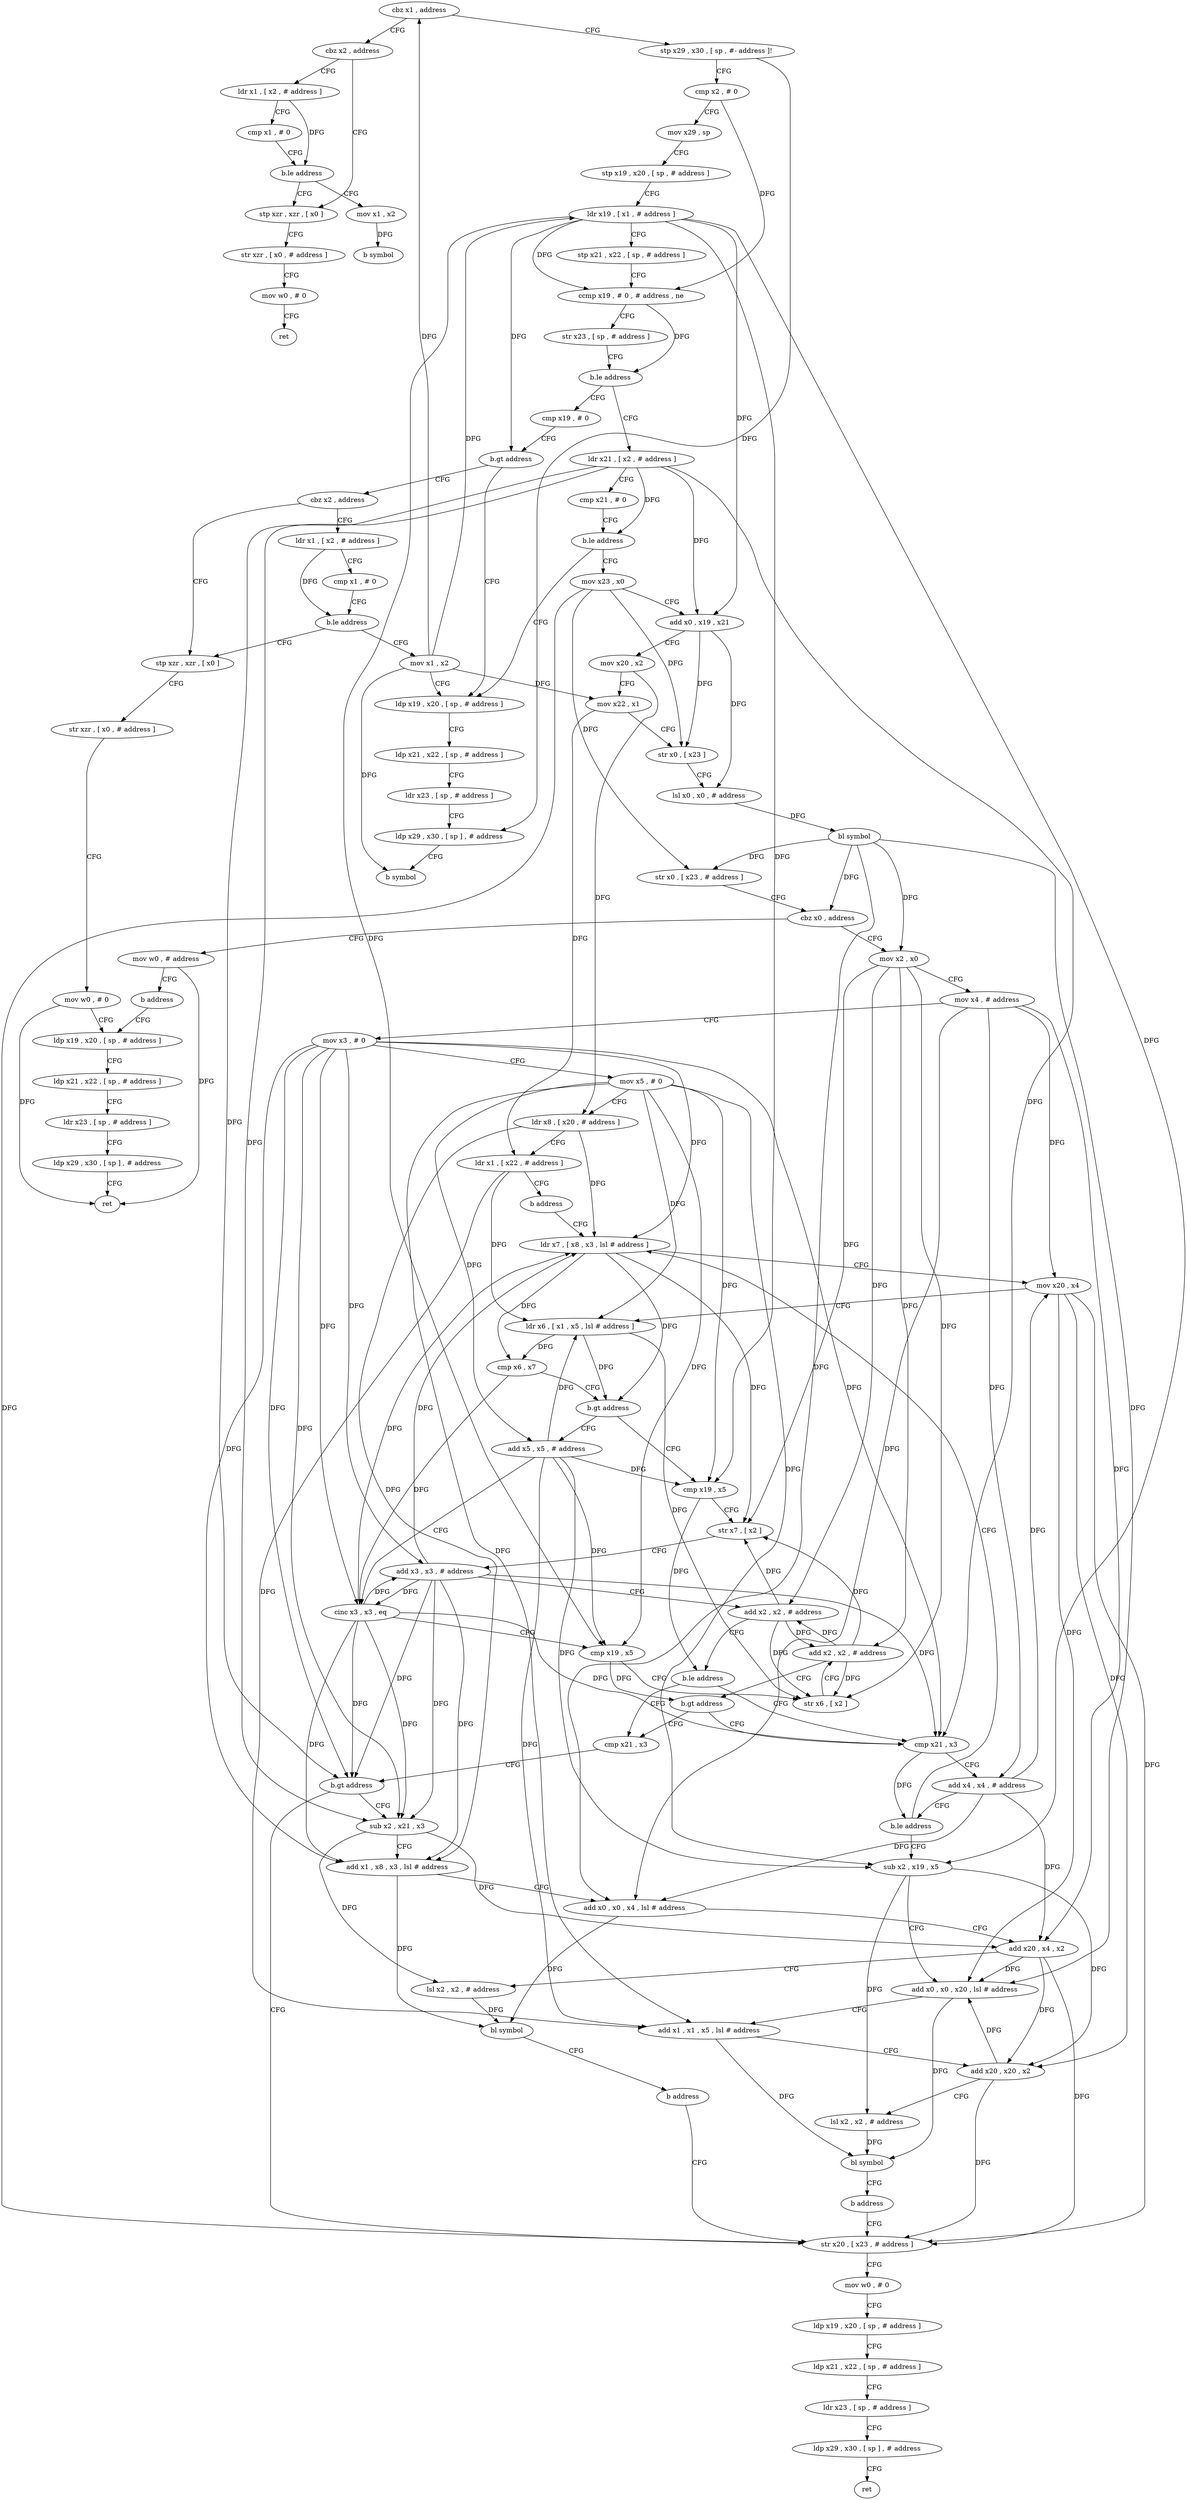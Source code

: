 digraph "func" {
"4328312" [label = "cbz x1 , address" ]
"4328656" [label = "cbz x2 , address" ]
"4328316" [label = "stp x29 , x30 , [ sp , #- address ]!" ]
"4328712" [label = "stp xzr , xzr , [ x0 ]" ]
"4328660" [label = "ldr x1 , [ x2 , # address ]" ]
"4328320" [label = "cmp x2 , # 0" ]
"4328324" [label = "mov x29 , sp" ]
"4328328" [label = "stp x19 , x20 , [ sp , # address ]" ]
"4328332" [label = "ldr x19 , [ x1 , # address ]" ]
"4328336" [label = "stp x21 , x22 , [ sp , # address ]" ]
"4328340" [label = "ccmp x19 , # 0 , # address , ne" ]
"4328344" [label = "str x23 , [ sp , # address ]" ]
"4328348" [label = "b.le address" ]
"4328544" [label = "cmp x19 , # 0" ]
"4328352" [label = "ldr x21 , [ x2 , # address ]" ]
"4328716" [label = "str xzr , [ x0 , # address ]" ]
"4328720" [label = "mov w0 , # 0" ]
"4328724" [label = "ret" ]
"4328664" [label = "cmp x1 , # 0" ]
"4328668" [label = "b.le address" ]
"4328672" [label = "mov x1 , x2" ]
"4328548" [label = "b.gt address" ]
"4328572" [label = "ldp x19 , x20 , [ sp , # address ]" ]
"4328552" [label = "cbz x2 , address" ]
"4328356" [label = "cmp x21 , # 0" ]
"4328360" [label = "b.le address" ]
"4328364" [label = "mov x23 , x0" ]
"4328676" [label = "b symbol" ]
"4328576" [label = "ldp x21 , x22 , [ sp , # address ]" ]
"4328580" [label = "ldr x23 , [ sp , # address ]" ]
"4328584" [label = "ldp x29 , x30 , [ sp ] , # address" ]
"4328588" [label = "b symbol" ]
"4328592" [label = "stp xzr , xzr , [ x0 ]" ]
"4328556" [label = "ldr x1 , [ x2 , # address ]" ]
"4328368" [label = "add x0 , x19 , x21" ]
"4328372" [label = "mov x20 , x2" ]
"4328376" [label = "mov x22 , x1" ]
"4328380" [label = "str x0 , [ x23 ]" ]
"4328384" [label = "lsl x0 , x0 , # address" ]
"4328388" [label = "bl symbol" ]
"4328392" [label = "str x0 , [ x23 , # address ]" ]
"4328396" [label = "cbz x0 , address" ]
"4328728" [label = "mov w0 , # address" ]
"4328400" [label = "mov x2 , x0" ]
"4328596" [label = "str xzr , [ x0 , # address ]" ]
"4328600" [label = "mov w0 , # 0" ]
"4328604" [label = "ldp x19 , x20 , [ sp , # address ]" ]
"4328560" [label = "cmp x1 , # 0" ]
"4328564" [label = "b.le address" ]
"4328568" [label = "mov x1 , x2" ]
"4328732" [label = "b address" ]
"4328404" [label = "mov x4 , # address" ]
"4328408" [label = "mov x3 , # 0" ]
"4328412" [label = "mov x5 , # 0" ]
"4328416" [label = "ldr x8 , [ x20 , # address ]" ]
"4328420" [label = "ldr x1 , [ x22 , # address ]" ]
"4328424" [label = "b address" ]
"4328464" [label = "ldr x7 , [ x8 , x3 , lsl # address ]" ]
"4328608" [label = "ldp x21 , x22 , [ sp , # address ]" ]
"4328612" [label = "ldr x23 , [ sp , # address ]" ]
"4328616" [label = "ldp x29 , x30 , [ sp ] , # address" ]
"4328620" [label = "ret" ]
"4328468" [label = "mov x20 , x4" ]
"4328472" [label = "ldr x6 , [ x1 , x5 , lsl # address ]" ]
"4328476" [label = "cmp x6 , x7" ]
"4328480" [label = "b.gt address" ]
"4328432" [label = "cmp x19 , x5" ]
"4328484" [label = "add x5 , x5 , # address" ]
"4328436" [label = "str x7 , [ x2 ]" ]
"4328440" [label = "add x3 , x3 , # address" ]
"4328444" [label = "add x2 , x2 , # address" ]
"4328448" [label = "b.le address" ]
"4328508" [label = "cmp x21 , x3" ]
"4328452" [label = "cmp x21 , x3" ]
"4328488" [label = "cinc x3 , x3 , eq" ]
"4328492" [label = "cmp x19 , x5" ]
"4328496" [label = "str x6 , [ x2 ]" ]
"4328500" [label = "add x2 , x2 , # address" ]
"4328504" [label = "b.gt address" ]
"4328512" [label = "b.gt address" ]
"4328680" [label = "sub x2 , x21 , x3" ]
"4328516" [label = "str x20 , [ x23 , # address ]" ]
"4328456" [label = "add x4 , x4 , # address" ]
"4328460" [label = "b.le address" ]
"4328624" [label = "sub x2 , x19 , x5" ]
"4328684" [label = "add x1 , x8 , x3 , lsl # address" ]
"4328688" [label = "add x0 , x0 , x4 , lsl # address" ]
"4328692" [label = "add x20 , x4 , x2" ]
"4328696" [label = "lsl x2 , x2 , # address" ]
"4328700" [label = "bl symbol" ]
"4328704" [label = "b address" ]
"4328520" [label = "mov w0 , # 0" ]
"4328524" [label = "ldp x19 , x20 , [ sp , # address ]" ]
"4328528" [label = "ldp x21 , x22 , [ sp , # address ]" ]
"4328532" [label = "ldr x23 , [ sp , # address ]" ]
"4328536" [label = "ldp x29 , x30 , [ sp ] , # address" ]
"4328540" [label = "ret" ]
"4328628" [label = "add x0 , x0 , x20 , lsl # address" ]
"4328632" [label = "add x1 , x1 , x5 , lsl # address" ]
"4328636" [label = "add x20 , x20 , x2" ]
"4328640" [label = "lsl x2 , x2 , # address" ]
"4328644" [label = "bl symbol" ]
"4328648" [label = "b address" ]
"4328312" -> "4328656" [ label = "CFG" ]
"4328312" -> "4328316" [ label = "CFG" ]
"4328656" -> "4328712" [ label = "CFG" ]
"4328656" -> "4328660" [ label = "CFG" ]
"4328316" -> "4328320" [ label = "CFG" ]
"4328316" -> "4328584" [ label = "DFG" ]
"4328712" -> "4328716" [ label = "CFG" ]
"4328660" -> "4328664" [ label = "CFG" ]
"4328660" -> "4328668" [ label = "DFG" ]
"4328320" -> "4328324" [ label = "CFG" ]
"4328320" -> "4328340" [ label = "DFG" ]
"4328324" -> "4328328" [ label = "CFG" ]
"4328328" -> "4328332" [ label = "CFG" ]
"4328332" -> "4328336" [ label = "CFG" ]
"4328332" -> "4328340" [ label = "DFG" ]
"4328332" -> "4328548" [ label = "DFG" ]
"4328332" -> "4328368" [ label = "DFG" ]
"4328332" -> "4328432" [ label = "DFG" ]
"4328332" -> "4328624" [ label = "DFG" ]
"4328332" -> "4328492" [ label = "DFG" ]
"4328336" -> "4328340" [ label = "CFG" ]
"4328340" -> "4328344" [ label = "CFG" ]
"4328340" -> "4328348" [ label = "DFG" ]
"4328344" -> "4328348" [ label = "CFG" ]
"4328348" -> "4328544" [ label = "CFG" ]
"4328348" -> "4328352" [ label = "CFG" ]
"4328544" -> "4328548" [ label = "CFG" ]
"4328352" -> "4328356" [ label = "CFG" ]
"4328352" -> "4328360" [ label = "DFG" ]
"4328352" -> "4328368" [ label = "DFG" ]
"4328352" -> "4328512" [ label = "DFG" ]
"4328352" -> "4328452" [ label = "DFG" ]
"4328352" -> "4328680" [ label = "DFG" ]
"4328716" -> "4328720" [ label = "CFG" ]
"4328720" -> "4328724" [ label = "CFG" ]
"4328664" -> "4328668" [ label = "CFG" ]
"4328668" -> "4328712" [ label = "CFG" ]
"4328668" -> "4328672" [ label = "CFG" ]
"4328672" -> "4328676" [ label = "DFG" ]
"4328548" -> "4328572" [ label = "CFG" ]
"4328548" -> "4328552" [ label = "CFG" ]
"4328572" -> "4328576" [ label = "CFG" ]
"4328552" -> "4328592" [ label = "CFG" ]
"4328552" -> "4328556" [ label = "CFG" ]
"4328356" -> "4328360" [ label = "CFG" ]
"4328360" -> "4328572" [ label = "CFG" ]
"4328360" -> "4328364" [ label = "CFG" ]
"4328364" -> "4328368" [ label = "CFG" ]
"4328364" -> "4328380" [ label = "DFG" ]
"4328364" -> "4328392" [ label = "DFG" ]
"4328364" -> "4328516" [ label = "DFG" ]
"4328576" -> "4328580" [ label = "CFG" ]
"4328580" -> "4328584" [ label = "CFG" ]
"4328584" -> "4328588" [ label = "CFG" ]
"4328592" -> "4328596" [ label = "CFG" ]
"4328556" -> "4328560" [ label = "CFG" ]
"4328556" -> "4328564" [ label = "DFG" ]
"4328368" -> "4328372" [ label = "CFG" ]
"4328368" -> "4328380" [ label = "DFG" ]
"4328368" -> "4328384" [ label = "DFG" ]
"4328372" -> "4328376" [ label = "CFG" ]
"4328372" -> "4328416" [ label = "DFG" ]
"4328376" -> "4328380" [ label = "CFG" ]
"4328376" -> "4328420" [ label = "DFG" ]
"4328380" -> "4328384" [ label = "CFG" ]
"4328384" -> "4328388" [ label = "DFG" ]
"4328388" -> "4328392" [ label = "DFG" ]
"4328388" -> "4328396" [ label = "DFG" ]
"4328388" -> "4328400" [ label = "DFG" ]
"4328388" -> "4328688" [ label = "DFG" ]
"4328388" -> "4328628" [ label = "DFG" ]
"4328392" -> "4328396" [ label = "CFG" ]
"4328396" -> "4328728" [ label = "CFG" ]
"4328396" -> "4328400" [ label = "CFG" ]
"4328728" -> "4328732" [ label = "CFG" ]
"4328728" -> "4328620" [ label = "DFG" ]
"4328400" -> "4328404" [ label = "CFG" ]
"4328400" -> "4328436" [ label = "DFG" ]
"4328400" -> "4328444" [ label = "DFG" ]
"4328400" -> "4328496" [ label = "DFG" ]
"4328400" -> "4328500" [ label = "DFG" ]
"4328596" -> "4328600" [ label = "CFG" ]
"4328600" -> "4328604" [ label = "CFG" ]
"4328600" -> "4328620" [ label = "DFG" ]
"4328604" -> "4328608" [ label = "CFG" ]
"4328560" -> "4328564" [ label = "CFG" ]
"4328564" -> "4328592" [ label = "CFG" ]
"4328564" -> "4328568" [ label = "CFG" ]
"4328568" -> "4328572" [ label = "CFG" ]
"4328568" -> "4328312" [ label = "DFG" ]
"4328568" -> "4328332" [ label = "DFG" ]
"4328568" -> "4328588" [ label = "DFG" ]
"4328568" -> "4328376" [ label = "DFG" ]
"4328732" -> "4328604" [ label = "CFG" ]
"4328404" -> "4328408" [ label = "CFG" ]
"4328404" -> "4328468" [ label = "DFG" ]
"4328404" -> "4328456" [ label = "DFG" ]
"4328404" -> "4328688" [ label = "DFG" ]
"4328404" -> "4328692" [ label = "DFG" ]
"4328408" -> "4328412" [ label = "CFG" ]
"4328408" -> "4328464" [ label = "DFG" ]
"4328408" -> "4328440" [ label = "DFG" ]
"4328408" -> "4328512" [ label = "DFG" ]
"4328408" -> "4328452" [ label = "DFG" ]
"4328408" -> "4328488" [ label = "DFG" ]
"4328408" -> "4328680" [ label = "DFG" ]
"4328408" -> "4328684" [ label = "DFG" ]
"4328412" -> "4328416" [ label = "CFG" ]
"4328412" -> "4328472" [ label = "DFG" ]
"4328412" -> "4328432" [ label = "DFG" ]
"4328412" -> "4328484" [ label = "DFG" ]
"4328412" -> "4328624" [ label = "DFG" ]
"4328412" -> "4328632" [ label = "DFG" ]
"4328412" -> "4328492" [ label = "DFG" ]
"4328416" -> "4328420" [ label = "CFG" ]
"4328416" -> "4328464" [ label = "DFG" ]
"4328416" -> "4328684" [ label = "DFG" ]
"4328420" -> "4328424" [ label = "CFG" ]
"4328420" -> "4328472" [ label = "DFG" ]
"4328420" -> "4328632" [ label = "DFG" ]
"4328424" -> "4328464" [ label = "CFG" ]
"4328464" -> "4328468" [ label = "CFG" ]
"4328464" -> "4328476" [ label = "DFG" ]
"4328464" -> "4328480" [ label = "DFG" ]
"4328464" -> "4328436" [ label = "DFG" ]
"4328608" -> "4328612" [ label = "CFG" ]
"4328612" -> "4328616" [ label = "CFG" ]
"4328616" -> "4328620" [ label = "CFG" ]
"4328468" -> "4328472" [ label = "CFG" ]
"4328468" -> "4328516" [ label = "DFG" ]
"4328468" -> "4328628" [ label = "DFG" ]
"4328468" -> "4328636" [ label = "DFG" ]
"4328472" -> "4328476" [ label = "DFG" ]
"4328472" -> "4328480" [ label = "DFG" ]
"4328472" -> "4328496" [ label = "DFG" ]
"4328476" -> "4328480" [ label = "CFG" ]
"4328476" -> "4328488" [ label = "DFG" ]
"4328480" -> "4328432" [ label = "CFG" ]
"4328480" -> "4328484" [ label = "CFG" ]
"4328432" -> "4328436" [ label = "CFG" ]
"4328432" -> "4328448" [ label = "DFG" ]
"4328484" -> "4328488" [ label = "CFG" ]
"4328484" -> "4328472" [ label = "DFG" ]
"4328484" -> "4328432" [ label = "DFG" ]
"4328484" -> "4328624" [ label = "DFG" ]
"4328484" -> "4328632" [ label = "DFG" ]
"4328484" -> "4328492" [ label = "DFG" ]
"4328436" -> "4328440" [ label = "CFG" ]
"4328440" -> "4328444" [ label = "CFG" ]
"4328440" -> "4328464" [ label = "DFG" ]
"4328440" -> "4328512" [ label = "DFG" ]
"4328440" -> "4328452" [ label = "DFG" ]
"4328440" -> "4328488" [ label = "DFG" ]
"4328440" -> "4328680" [ label = "DFG" ]
"4328440" -> "4328684" [ label = "DFG" ]
"4328444" -> "4328448" [ label = "CFG" ]
"4328444" -> "4328436" [ label = "DFG" ]
"4328444" -> "4328496" [ label = "DFG" ]
"4328444" -> "4328500" [ label = "DFG" ]
"4328448" -> "4328508" [ label = "CFG" ]
"4328448" -> "4328452" [ label = "CFG" ]
"4328508" -> "4328512" [ label = "CFG" ]
"4328452" -> "4328456" [ label = "CFG" ]
"4328452" -> "4328460" [ label = "DFG" ]
"4328488" -> "4328492" [ label = "CFG" ]
"4328488" -> "4328464" [ label = "DFG" ]
"4328488" -> "4328440" [ label = "DFG" ]
"4328488" -> "4328512" [ label = "DFG" ]
"4328488" -> "4328452" [ label = "DFG" ]
"4328488" -> "4328680" [ label = "DFG" ]
"4328488" -> "4328684" [ label = "DFG" ]
"4328492" -> "4328496" [ label = "CFG" ]
"4328492" -> "4328504" [ label = "DFG" ]
"4328496" -> "4328500" [ label = "CFG" ]
"4328500" -> "4328504" [ label = "CFG" ]
"4328500" -> "4328444" [ label = "DFG" ]
"4328500" -> "4328436" [ label = "DFG" ]
"4328500" -> "4328496" [ label = "DFG" ]
"4328504" -> "4328452" [ label = "CFG" ]
"4328504" -> "4328508" [ label = "CFG" ]
"4328512" -> "4328680" [ label = "CFG" ]
"4328512" -> "4328516" [ label = "CFG" ]
"4328680" -> "4328684" [ label = "CFG" ]
"4328680" -> "4328692" [ label = "DFG" ]
"4328680" -> "4328696" [ label = "DFG" ]
"4328516" -> "4328520" [ label = "CFG" ]
"4328456" -> "4328460" [ label = "CFG" ]
"4328456" -> "4328468" [ label = "DFG" ]
"4328456" -> "4328688" [ label = "DFG" ]
"4328456" -> "4328692" [ label = "DFG" ]
"4328460" -> "4328624" [ label = "CFG" ]
"4328460" -> "4328464" [ label = "CFG" ]
"4328624" -> "4328628" [ label = "CFG" ]
"4328624" -> "4328636" [ label = "DFG" ]
"4328624" -> "4328640" [ label = "DFG" ]
"4328684" -> "4328688" [ label = "CFG" ]
"4328684" -> "4328700" [ label = "DFG" ]
"4328688" -> "4328692" [ label = "CFG" ]
"4328688" -> "4328700" [ label = "DFG" ]
"4328692" -> "4328696" [ label = "CFG" ]
"4328692" -> "4328516" [ label = "DFG" ]
"4328692" -> "4328628" [ label = "DFG" ]
"4328692" -> "4328636" [ label = "DFG" ]
"4328696" -> "4328700" [ label = "DFG" ]
"4328700" -> "4328704" [ label = "CFG" ]
"4328704" -> "4328516" [ label = "CFG" ]
"4328520" -> "4328524" [ label = "CFG" ]
"4328524" -> "4328528" [ label = "CFG" ]
"4328528" -> "4328532" [ label = "CFG" ]
"4328532" -> "4328536" [ label = "CFG" ]
"4328536" -> "4328540" [ label = "CFG" ]
"4328628" -> "4328632" [ label = "CFG" ]
"4328628" -> "4328644" [ label = "DFG" ]
"4328632" -> "4328636" [ label = "CFG" ]
"4328632" -> "4328644" [ label = "DFG" ]
"4328636" -> "4328640" [ label = "CFG" ]
"4328636" -> "4328516" [ label = "DFG" ]
"4328636" -> "4328628" [ label = "DFG" ]
"4328640" -> "4328644" [ label = "DFG" ]
"4328644" -> "4328648" [ label = "CFG" ]
"4328648" -> "4328516" [ label = "CFG" ]
}
